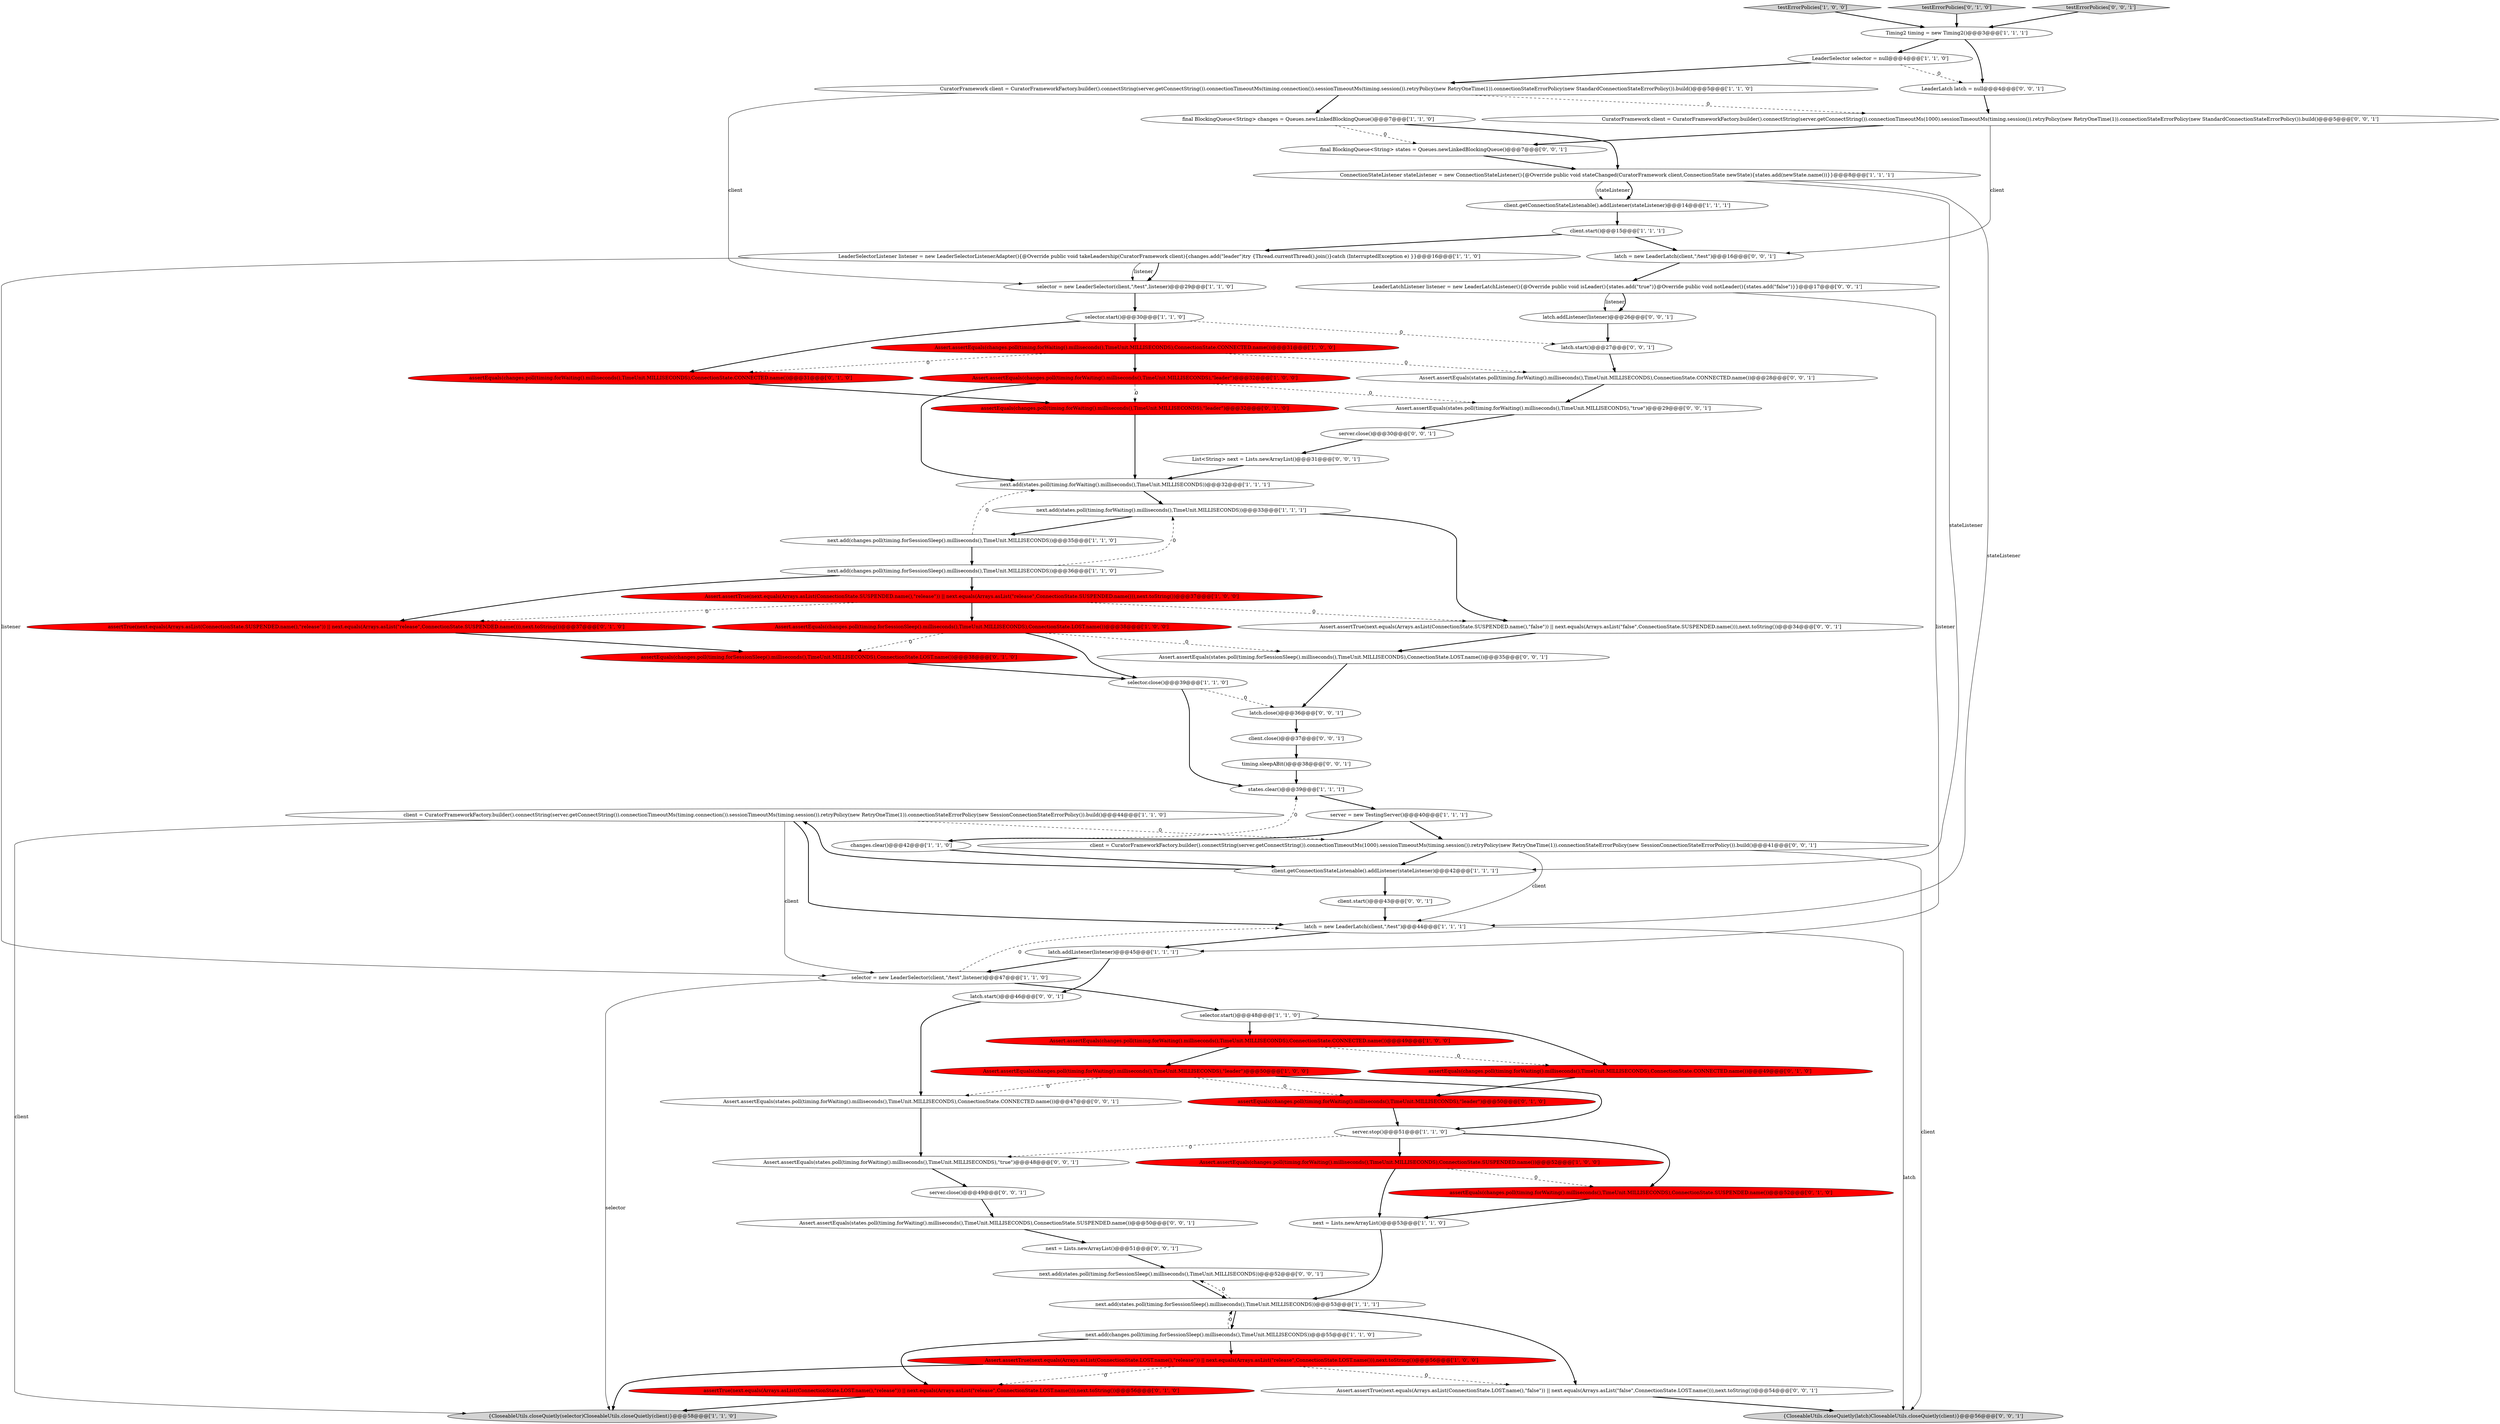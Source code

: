 digraph {
26 [style = filled, label = "Assert.assertTrue(next.equals(Arrays.asList(ConnectionState.LOST.name(),\"release\")) || next.equals(Arrays.asList(\"release\",ConnectionState.LOST.name())),next.toString())@@@56@@@['1', '0', '0']", fillcolor = red, shape = ellipse image = "AAA1AAABBB1BBB"];
18 [style = filled, label = "testErrorPolicies['1', '0', '0']", fillcolor = lightgray, shape = diamond image = "AAA0AAABBB1BBB"];
27 [style = filled, label = "selector.start()@@@30@@@['1', '1', '0']", fillcolor = white, shape = ellipse image = "AAA0AAABBB1BBB"];
14 [style = filled, label = "Assert.assertEquals(changes.poll(timing.forSessionSleep().milliseconds(),TimeUnit.MILLISECONDS),ConnectionState.LOST.name())@@@38@@@['1', '0', '0']", fillcolor = red, shape = ellipse image = "AAA1AAABBB1BBB"];
28 [style = filled, label = "client.start()@@@15@@@['1', '1', '1']", fillcolor = white, shape = ellipse image = "AAA0AAABBB1BBB"];
35 [style = filled, label = "next.add(states.poll(timing.forWaiting().milliseconds(),TimeUnit.MILLISECONDS))@@@33@@@['1', '1', '1']", fillcolor = white, shape = ellipse image = "AAA0AAABBB1BBB"];
36 [style = filled, label = "latch = new LeaderLatch(client,\"/test\")@@@44@@@['1', '1', '1']", fillcolor = white, shape = ellipse image = "AAA0AAABBB1BBB"];
55 [style = filled, label = "latch.addListener(listener)@@@26@@@['0', '0', '1']", fillcolor = white, shape = ellipse image = "AAA0AAABBB3BBB"];
0 [style = filled, label = "next.add(states.poll(timing.forSessionSleep().milliseconds(),TimeUnit.MILLISECONDS))@@@53@@@['1', '1', '1']", fillcolor = white, shape = ellipse image = "AAA0AAABBB1BBB"];
37 [style = filled, label = "CuratorFramework client = CuratorFrameworkFactory.builder().connectString(server.getConnectString()).connectionTimeoutMs(timing.connection()).sessionTimeoutMs(timing.session()).retryPolicy(new RetryOneTime(1)).connectionStateErrorPolicy(new StandardConnectionStateErrorPolicy()).build()@@@5@@@['1', '1', '0']", fillcolor = white, shape = ellipse image = "AAA0AAABBB1BBB"];
24 [style = filled, label = "selector.close()@@@39@@@['1', '1', '0']", fillcolor = white, shape = ellipse image = "AAA0AAABBB1BBB"];
2 [style = filled, label = "next.add(changes.poll(timing.forSessionSleep().milliseconds(),TimeUnit.MILLISECONDS))@@@55@@@['1', '1', '0']", fillcolor = white, shape = ellipse image = "AAA0AAABBB1BBB"];
38 [style = filled, label = "testErrorPolicies['0', '1', '0']", fillcolor = lightgray, shape = diamond image = "AAA0AAABBB2BBB"];
39 [style = filled, label = "assertEquals(changes.poll(timing.forWaiting().milliseconds(),TimeUnit.MILLISECONDS),ConnectionState.CONNECTED.name())@@@31@@@['0', '1', '0']", fillcolor = red, shape = ellipse image = "AAA1AAABBB2BBB"];
50 [style = filled, label = "latch = new LeaderLatch(client,\"/test\")@@@16@@@['0', '0', '1']", fillcolor = white, shape = ellipse image = "AAA0AAABBB3BBB"];
60 [style = filled, label = "{CloseableUtils.closeQuietly(latch)CloseableUtils.closeQuietly(client)}@@@56@@@['0', '0', '1']", fillcolor = lightgray, shape = ellipse image = "AAA0AAABBB3BBB"];
33 [style = filled, label = "selector = new LeaderSelector(client,\"/test\",listener)@@@47@@@['1', '1', '0']", fillcolor = white, shape = ellipse image = "AAA0AAABBB1BBB"];
56 [style = filled, label = "Assert.assertEquals(states.poll(timing.forWaiting().milliseconds(),TimeUnit.MILLISECONDS),ConnectionState.CONNECTED.name())@@@28@@@['0', '0', '1']", fillcolor = white, shape = ellipse image = "AAA0AAABBB3BBB"];
61 [style = filled, label = "LeaderLatch latch = null@@@4@@@['0', '0', '1']", fillcolor = white, shape = ellipse image = "AAA0AAABBB3BBB"];
6 [style = filled, label = "Assert.assertTrue(next.equals(Arrays.asList(ConnectionState.SUSPENDED.name(),\"release\")) || next.equals(Arrays.asList(\"release\",ConnectionState.SUSPENDED.name())),next.toString())@@@37@@@['1', '0', '0']", fillcolor = red, shape = ellipse image = "AAA1AAABBB1BBB"];
57 [style = filled, label = "latch.start()@@@27@@@['0', '0', '1']", fillcolor = white, shape = ellipse image = "AAA0AAABBB3BBB"];
13 [style = filled, label = "next.add(changes.poll(timing.forSessionSleep().milliseconds(),TimeUnit.MILLISECONDS))@@@35@@@['1', '1', '0']", fillcolor = white, shape = ellipse image = "AAA0AAABBB1BBB"];
20 [style = filled, label = "Timing2 timing = new Timing2()@@@3@@@['1', '1', '1']", fillcolor = white, shape = ellipse image = "AAA0AAABBB1BBB"];
49 [style = filled, label = "Assert.assertTrue(next.equals(Arrays.asList(ConnectionState.LOST.name(),\"false\")) || next.equals(Arrays.asList(\"false\",ConnectionState.LOST.name())),next.toString())@@@54@@@['0', '0', '1']", fillcolor = white, shape = ellipse image = "AAA0AAABBB3BBB"];
68 [style = filled, label = "server.close()@@@30@@@['0', '0', '1']", fillcolor = white, shape = ellipse image = "AAA0AAABBB3BBB"];
3 [style = filled, label = "{CloseableUtils.closeQuietly(selector)CloseableUtils.closeQuietly(client)}@@@58@@@['1', '1', '0']", fillcolor = lightgray, shape = ellipse image = "AAA0AAABBB1BBB"];
7 [style = filled, label = "ConnectionStateListener stateListener = new ConnectionStateListener(){@Override public void stateChanged(CuratorFramework client,ConnectionState newState){states.add(newState.name())}}@@@8@@@['1', '1', '1']", fillcolor = white, shape = ellipse image = "AAA0AAABBB1BBB"];
23 [style = filled, label = "next = Lists.newArrayList()@@@53@@@['1', '1', '0']", fillcolor = white, shape = ellipse image = "AAA0AAABBB1BBB"];
25 [style = filled, label = "Assert.assertEquals(changes.poll(timing.forWaiting().milliseconds(),TimeUnit.MILLISECONDS),\"leader\")@@@50@@@['1', '0', '0']", fillcolor = red, shape = ellipse image = "AAA1AAABBB1BBB"];
40 [style = filled, label = "assertEquals(changes.poll(timing.forSessionSleep().milliseconds(),TimeUnit.MILLISECONDS),ConnectionState.LOST.name())@@@38@@@['0', '1', '0']", fillcolor = red, shape = ellipse image = "AAA1AAABBB2BBB"];
17 [style = filled, label = "client = CuratorFrameworkFactory.builder().connectString(server.getConnectString()).connectionTimeoutMs(timing.connection()).sessionTimeoutMs(timing.session()).retryPolicy(new RetryOneTime(1)).connectionStateErrorPolicy(new SessionConnectionStateErrorPolicy()).build()@@@44@@@['1', '1', '0']", fillcolor = white, shape = ellipse image = "AAA0AAABBB1BBB"];
52 [style = filled, label = "next = Lists.newArrayList()@@@51@@@['0', '0', '1']", fillcolor = white, shape = ellipse image = "AAA0AAABBB3BBB"];
53 [style = filled, label = "latch.close()@@@36@@@['0', '0', '1']", fillcolor = white, shape = ellipse image = "AAA0AAABBB3BBB"];
54 [style = filled, label = "List<String> next = Lists.newArrayList()@@@31@@@['0', '0', '1']", fillcolor = white, shape = ellipse image = "AAA0AAABBB3BBB"];
59 [style = filled, label = "client.close()@@@37@@@['0', '0', '1']", fillcolor = white, shape = ellipse image = "AAA0AAABBB3BBB"];
64 [style = filled, label = "next.add(states.poll(timing.forSessionSleep().milliseconds(),TimeUnit.MILLISECONDS))@@@52@@@['0', '0', '1']", fillcolor = white, shape = ellipse image = "AAA0AAABBB3BBB"];
48 [style = filled, label = "Assert.assertEquals(states.poll(timing.forWaiting().milliseconds(),TimeUnit.MILLISECONDS),\"true\")@@@29@@@['0', '0', '1']", fillcolor = white, shape = ellipse image = "AAA0AAABBB3BBB"];
65 [style = filled, label = "Assert.assertTrue(next.equals(Arrays.asList(ConnectionState.SUSPENDED.name(),\"false\")) || next.equals(Arrays.asList(\"false\",ConnectionState.SUSPENDED.name())),next.toString())@@@34@@@['0', '0', '1']", fillcolor = white, shape = ellipse image = "AAA0AAABBB3BBB"];
62 [style = filled, label = "Assert.assertEquals(states.poll(timing.forWaiting().milliseconds(),TimeUnit.MILLISECONDS),\"true\")@@@48@@@['0', '0', '1']", fillcolor = white, shape = ellipse image = "AAA0AAABBB3BBB"];
12 [style = filled, label = "next.add(states.poll(timing.forWaiting().milliseconds(),TimeUnit.MILLISECONDS))@@@32@@@['1', '1', '1']", fillcolor = white, shape = ellipse image = "AAA0AAABBB1BBB"];
4 [style = filled, label = "next.add(changes.poll(timing.forSessionSleep().milliseconds(),TimeUnit.MILLISECONDS))@@@36@@@['1', '1', '0']", fillcolor = white, shape = ellipse image = "AAA0AAABBB1BBB"];
11 [style = filled, label = "Assert.assertEquals(changes.poll(timing.forWaiting().milliseconds(),TimeUnit.MILLISECONDS),ConnectionState.SUSPENDED.name())@@@52@@@['1', '0', '0']", fillcolor = red, shape = ellipse image = "AAA1AAABBB1BBB"];
16 [style = filled, label = "LeaderSelectorListener listener = new LeaderSelectorListenerAdapter(){@Override public void takeLeadership(CuratorFramework client){changes.add(\"leader\")try {Thread.currentThread().join()}catch (InterruptedException e) }}@@@16@@@['1', '1', '0']", fillcolor = white, shape = ellipse image = "AAA0AAABBB1BBB"];
29 [style = filled, label = "Assert.assertEquals(changes.poll(timing.forWaiting().milliseconds(),TimeUnit.MILLISECONDS),ConnectionState.CONNECTED.name())@@@31@@@['1', '0', '0']", fillcolor = red, shape = ellipse image = "AAA1AAABBB1BBB"];
47 [style = filled, label = "LeaderLatchListener listener = new LeaderLatchListener(){@Override public void isLeader(){states.add(\"true\")}@Override public void notLeader(){states.add(\"false\")}}@@@17@@@['0', '0', '1']", fillcolor = white, shape = ellipse image = "AAA0AAABBB3BBB"];
30 [style = filled, label = "server.stop()@@@51@@@['1', '1', '0']", fillcolor = white, shape = ellipse image = "AAA0AAABBB1BBB"];
31 [style = filled, label = "changes.clear()@@@42@@@['1', '1', '0']", fillcolor = white, shape = ellipse image = "AAA0AAABBB1BBB"];
1 [style = filled, label = "selector.start()@@@48@@@['1', '1', '0']", fillcolor = white, shape = ellipse image = "AAA0AAABBB1BBB"];
45 [style = filled, label = "assertEquals(changes.poll(timing.forWaiting().milliseconds(),TimeUnit.MILLISECONDS),ConnectionState.CONNECTED.name())@@@49@@@['0', '1', '0']", fillcolor = red, shape = ellipse image = "AAA1AAABBB2BBB"];
41 [style = filled, label = "assertEquals(changes.poll(timing.forWaiting().milliseconds(),TimeUnit.MILLISECONDS),ConnectionState.SUSPENDED.name())@@@52@@@['0', '1', '0']", fillcolor = red, shape = ellipse image = "AAA1AAABBB2BBB"];
43 [style = filled, label = "assertTrue(next.equals(Arrays.asList(ConnectionState.LOST.name(),\"release\")) || next.equals(Arrays.asList(\"release\",ConnectionState.LOST.name())),next.toString())@@@56@@@['0', '1', '0']", fillcolor = red, shape = ellipse image = "AAA1AAABBB2BBB"];
15 [style = filled, label = "states.clear()@@@39@@@['1', '1', '1']", fillcolor = white, shape = ellipse image = "AAA0AAABBB1BBB"];
66 [style = filled, label = "client = CuratorFrameworkFactory.builder().connectString(server.getConnectString()).connectionTimeoutMs(1000).sessionTimeoutMs(timing.session()).retryPolicy(new RetryOneTime(1)).connectionStateErrorPolicy(new SessionConnectionStateErrorPolicy()).build()@@@41@@@['0', '0', '1']", fillcolor = white, shape = ellipse image = "AAA0AAABBB3BBB"];
69 [style = filled, label = "testErrorPolicies['0', '0', '1']", fillcolor = lightgray, shape = diamond image = "AAA0AAABBB3BBB"];
71 [style = filled, label = "final BlockingQueue<String> states = Queues.newLinkedBlockingQueue()@@@7@@@['0', '0', '1']", fillcolor = white, shape = ellipse image = "AAA0AAABBB3BBB"];
5 [style = filled, label = "selector = new LeaderSelector(client,\"/test\",listener)@@@29@@@['1', '1', '0']", fillcolor = white, shape = ellipse image = "AAA0AAABBB1BBB"];
42 [style = filled, label = "assertEquals(changes.poll(timing.forWaiting().milliseconds(),TimeUnit.MILLISECONDS),\"leader\")@@@32@@@['0', '1', '0']", fillcolor = red, shape = ellipse image = "AAA1AAABBB2BBB"];
32 [style = filled, label = "client.getConnectionStateListenable().addListener(stateListener)@@@14@@@['1', '1', '1']", fillcolor = white, shape = ellipse image = "AAA0AAABBB1BBB"];
46 [style = filled, label = "assertTrue(next.equals(Arrays.asList(ConnectionState.SUSPENDED.name(),\"release\")) || next.equals(Arrays.asList(\"release\",ConnectionState.SUSPENDED.name())),next.toString())@@@37@@@['0', '1', '0']", fillcolor = red, shape = ellipse image = "AAA1AAABBB2BBB"];
22 [style = filled, label = "final BlockingQueue<String> changes = Queues.newLinkedBlockingQueue()@@@7@@@['1', '1', '0']", fillcolor = white, shape = ellipse image = "AAA0AAABBB1BBB"];
51 [style = filled, label = "Assert.assertEquals(states.poll(timing.forWaiting().milliseconds(),TimeUnit.MILLISECONDS),ConnectionState.CONNECTED.name())@@@47@@@['0', '0', '1']", fillcolor = white, shape = ellipse image = "AAA0AAABBB3BBB"];
70 [style = filled, label = "CuratorFramework client = CuratorFrameworkFactory.builder().connectString(server.getConnectString()).connectionTimeoutMs(1000).sessionTimeoutMs(timing.session()).retryPolicy(new RetryOneTime(1)).connectionStateErrorPolicy(new StandardConnectionStateErrorPolicy()).build()@@@5@@@['0', '0', '1']", fillcolor = white, shape = ellipse image = "AAA0AAABBB3BBB"];
72 [style = filled, label = "Assert.assertEquals(states.poll(timing.forWaiting().milliseconds(),TimeUnit.MILLISECONDS),ConnectionState.SUSPENDED.name())@@@50@@@['0', '0', '1']", fillcolor = white, shape = ellipse image = "AAA0AAABBB3BBB"];
19 [style = filled, label = "server = new TestingServer()@@@40@@@['1', '1', '1']", fillcolor = white, shape = ellipse image = "AAA0AAABBB1BBB"];
58 [style = filled, label = "server.close()@@@49@@@['0', '0', '1']", fillcolor = white, shape = ellipse image = "AAA0AAABBB3BBB"];
34 [style = filled, label = "Assert.assertEquals(changes.poll(timing.forWaiting().milliseconds(),TimeUnit.MILLISECONDS),ConnectionState.CONNECTED.name())@@@49@@@['1', '0', '0']", fillcolor = red, shape = ellipse image = "AAA1AAABBB1BBB"];
73 [style = filled, label = "timing.sleepABit()@@@38@@@['0', '0', '1']", fillcolor = white, shape = ellipse image = "AAA0AAABBB3BBB"];
67 [style = filled, label = "Assert.assertEquals(states.poll(timing.forSessionSleep().milliseconds(),TimeUnit.MILLISECONDS),ConnectionState.LOST.name())@@@35@@@['0', '0', '1']", fillcolor = white, shape = ellipse image = "AAA0AAABBB3BBB"];
21 [style = filled, label = "LeaderSelector selector = null@@@4@@@['1', '1', '0']", fillcolor = white, shape = ellipse image = "AAA0AAABBB1BBB"];
44 [style = filled, label = "assertEquals(changes.poll(timing.forWaiting().milliseconds(),TimeUnit.MILLISECONDS),\"leader\")@@@50@@@['0', '1', '0']", fillcolor = red, shape = ellipse image = "AAA1AAABBB2BBB"];
74 [style = filled, label = "client.start()@@@43@@@['0', '0', '1']", fillcolor = white, shape = ellipse image = "AAA0AAABBB3BBB"];
9 [style = filled, label = "client.getConnectionStateListenable().addListener(stateListener)@@@42@@@['1', '1', '1']", fillcolor = white, shape = ellipse image = "AAA0AAABBB1BBB"];
8 [style = filled, label = "Assert.assertEquals(changes.poll(timing.forWaiting().milliseconds(),TimeUnit.MILLISECONDS),\"leader\")@@@32@@@['1', '0', '0']", fillcolor = red, shape = ellipse image = "AAA1AAABBB1BBB"];
63 [style = filled, label = "latch.start()@@@46@@@['0', '0', '1']", fillcolor = white, shape = ellipse image = "AAA0AAABBB3BBB"];
10 [style = filled, label = "latch.addListener(listener)@@@45@@@['1', '1', '1']", fillcolor = white, shape = ellipse image = "AAA0AAABBB1BBB"];
47->10 [style = solid, label="listener"];
14->24 [style = bold, label=""];
7->32 [style = bold, label=""];
2->26 [style = bold, label=""];
65->67 [style = bold, label=""];
52->64 [style = bold, label=""];
31->9 [style = bold, label=""];
22->71 [style = dashed, label="0"];
25->30 [style = bold, label=""];
28->50 [style = bold, label=""];
26->49 [style = dashed, label="0"];
27->57 [style = dashed, label="0"];
26->43 [style = dashed, label="0"];
30->62 [style = dashed, label="0"];
17->36 [style = bold, label=""];
30->11 [style = bold, label=""];
43->3 [style = bold, label=""];
55->57 [style = bold, label=""];
17->33 [style = solid, label="client"];
70->71 [style = bold, label=""];
29->56 [style = dashed, label="0"];
40->24 [style = bold, label=""];
4->46 [style = bold, label=""];
20->61 [style = bold, label=""];
8->48 [style = dashed, label="0"];
64->0 [style = bold, label=""];
30->41 [style = bold, label=""];
7->32 [style = solid, label="stateListener"];
63->51 [style = bold, label=""];
59->73 [style = bold, label=""];
54->12 [style = bold, label=""];
72->52 [style = bold, label=""];
7->36 [style = solid, label="stateListener"];
9->17 [style = bold, label=""];
12->35 [style = bold, label=""];
69->20 [style = bold, label=""];
67->53 [style = bold, label=""];
0->64 [style = dashed, label="0"];
22->7 [style = bold, label=""];
8->42 [style = dashed, label="0"];
18->20 [style = bold, label=""];
71->7 [style = bold, label=""];
21->37 [style = bold, label=""];
37->70 [style = dashed, label="0"];
7->9 [style = solid, label="stateListener"];
21->61 [style = dashed, label="0"];
56->48 [style = bold, label=""];
66->60 [style = solid, label="client"];
13->12 [style = dashed, label="0"];
61->70 [style = bold, label=""];
27->29 [style = bold, label=""];
46->40 [style = bold, label=""];
39->42 [style = bold, label=""];
1->45 [style = bold, label=""];
37->5 [style = solid, label="client"];
14->40 [style = dashed, label="0"];
9->74 [style = bold, label=""];
4->35 [style = dashed, label="0"];
2->43 [style = bold, label=""];
44->30 [style = bold, label=""];
38->20 [style = bold, label=""];
51->62 [style = bold, label=""];
26->3 [style = bold, label=""];
25->51 [style = dashed, label="0"];
17->3 [style = solid, label="client"];
73->15 [style = bold, label=""];
34->45 [style = dashed, label="0"];
15->19 [style = bold, label=""];
23->0 [style = bold, label=""];
45->44 [style = bold, label=""];
14->67 [style = dashed, label="0"];
37->22 [style = bold, label=""];
58->72 [style = bold, label=""];
27->39 [style = bold, label=""];
1->34 [style = bold, label=""];
19->66 [style = bold, label=""];
66->9 [style = bold, label=""];
0->49 [style = bold, label=""];
48->68 [style = bold, label=""];
49->60 [style = bold, label=""];
16->5 [style = bold, label=""];
10->33 [style = bold, label=""];
25->44 [style = dashed, label="0"];
8->12 [style = bold, label=""];
17->66 [style = dashed, label="0"];
36->10 [style = bold, label=""];
24->15 [style = bold, label=""];
29->8 [style = bold, label=""];
34->25 [style = bold, label=""];
4->6 [style = bold, label=""];
19->31 [style = bold, label=""];
0->2 [style = bold, label=""];
29->39 [style = dashed, label="0"];
62->58 [style = bold, label=""];
36->60 [style = solid, label="latch"];
74->36 [style = bold, label=""];
10->63 [style = bold, label=""];
33->1 [style = bold, label=""];
42->12 [style = bold, label=""];
16->5 [style = solid, label="listener"];
47->55 [style = solid, label="listener"];
28->16 [style = bold, label=""];
31->15 [style = dashed, label="0"];
20->21 [style = bold, label=""];
6->14 [style = bold, label=""];
57->56 [style = bold, label=""];
6->46 [style = dashed, label="0"];
16->33 [style = solid, label="listener"];
24->53 [style = dashed, label="0"];
35->65 [style = bold, label=""];
47->55 [style = bold, label=""];
53->59 [style = bold, label=""];
2->0 [style = dashed, label="0"];
70->50 [style = solid, label="client"];
50->47 [style = bold, label=""];
33->36 [style = dashed, label="0"];
11->41 [style = dashed, label="0"];
6->65 [style = dashed, label="0"];
5->27 [style = bold, label=""];
66->36 [style = solid, label="client"];
35->13 [style = bold, label=""];
41->23 [style = bold, label=""];
33->3 [style = solid, label="selector"];
32->28 [style = bold, label=""];
11->23 [style = bold, label=""];
68->54 [style = bold, label=""];
13->4 [style = bold, label=""];
}
